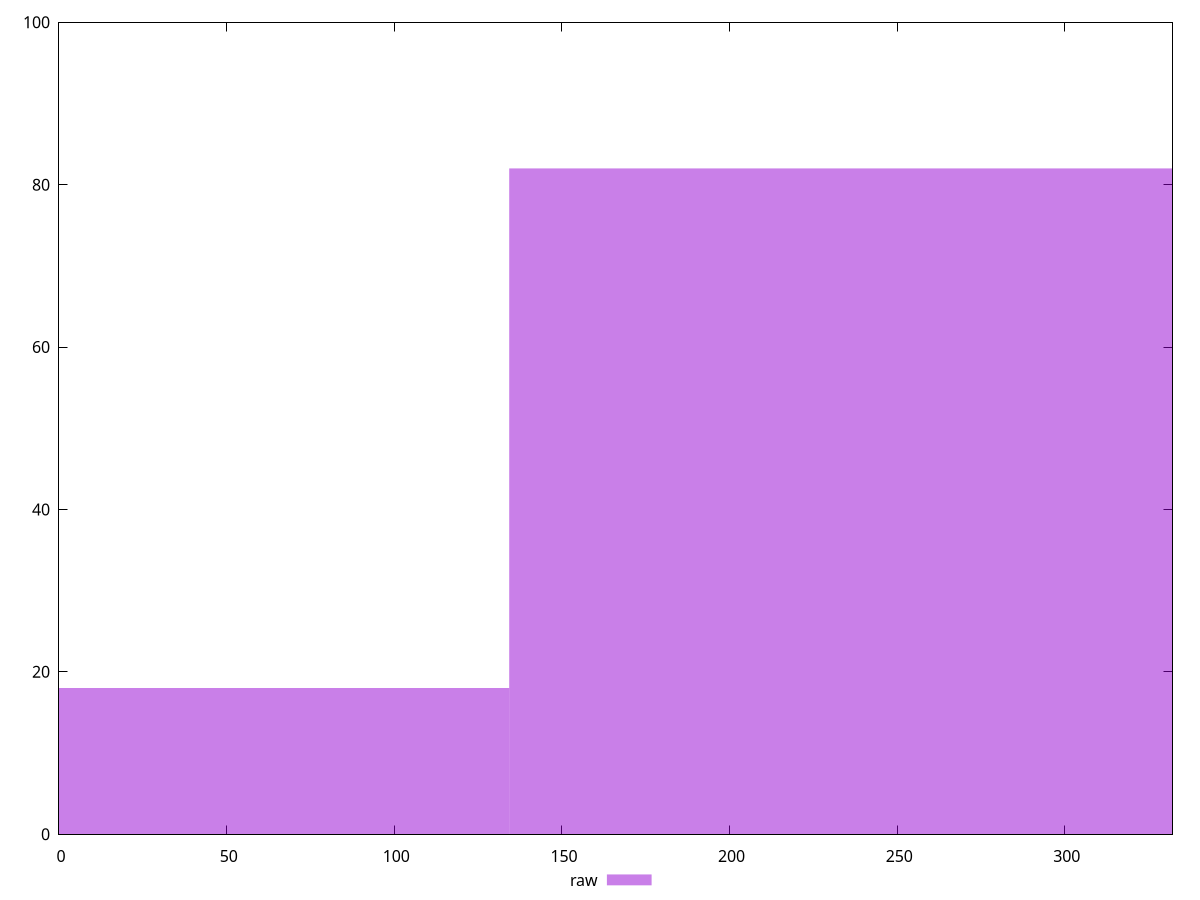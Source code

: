 reset

$raw <<EOF
268.5695218000396 82
0 18
EOF

set key outside below
set boxwidth 268.5695218000396
set xrange [0:332.126]
set yrange [0:100]
set trange [0:100]
set style fill transparent solid 0.5 noborder
set terminal svg size 640, 490 enhanced background rgb 'white'
set output "report_00026_2021-02-22T21:38:55.199Z/uses-rel-preconnect/samples/pages/raw/histogram.svg"

plot $raw title "raw" with boxes

reset
